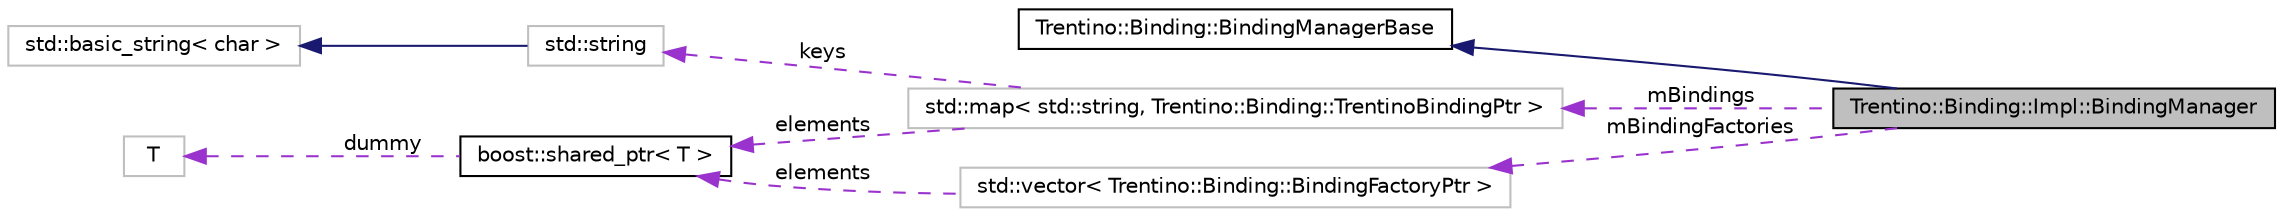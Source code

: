 digraph G
{
  edge [fontname="Helvetica",fontsize="10",labelfontname="Helvetica",labelfontsize="10"];
  node [fontname="Helvetica",fontsize="10",shape=record];
  rankdir="LR";
  Node1 [label="Trentino::Binding::Impl::BindingManager",height=0.2,width=0.4,color="black", fillcolor="grey75", style="filled" fontcolor="black"];
  Node2 -> Node1 [dir="back",color="midnightblue",fontsize="10",style="solid",fontname="Helvetica"];
  Node2 [label="Trentino::Binding::BindingManagerBase",height=0.2,width=0.4,color="black", fillcolor="white", style="filled",URL="$class_trentino_1_1_binding_1_1_binding_manager_base.html",tooltip="The BindingmanagerBase is the central services that manages bindings it can load bindings, start and stp them. It can read binding configurations. it is supposed to be unique and therefore Thread safe."];
  Node3 -> Node1 [dir="back",color="darkorchid3",fontsize="10",style="dashed",label=" mBindingFactories" ,fontname="Helvetica"];
  Node3 [label="std::vector\< Trentino::Binding::BindingFactoryPtr \>",height=0.2,width=0.4,color="grey75", fillcolor="white", style="filled"];
  Node4 -> Node3 [dir="back",color="darkorchid3",fontsize="10",style="dashed",label=" elements" ,fontname="Helvetica"];
  Node4 [label="boost::shared_ptr\< T \>",height=0.2,width=0.4,color="black", fillcolor="white", style="filled",URL="$classboost_1_1shared__ptr.html"];
  Node5 -> Node4 [dir="back",color="darkorchid3",fontsize="10",style="dashed",label=" dummy" ,fontname="Helvetica"];
  Node5 [label="T",height=0.2,width=0.4,color="grey75", fillcolor="white", style="filled"];
  Node6 -> Node1 [dir="back",color="darkorchid3",fontsize="10",style="dashed",label=" mBindings" ,fontname="Helvetica"];
  Node6 [label="std::map\< std::string, Trentino::Binding::TrentinoBindingPtr \>",height=0.2,width=0.4,color="grey75", fillcolor="white", style="filled"];
  Node4 -> Node6 [dir="back",color="darkorchid3",fontsize="10",style="dashed",label=" elements" ,fontname="Helvetica"];
  Node7 -> Node6 [dir="back",color="darkorchid3",fontsize="10",style="dashed",label=" keys" ,fontname="Helvetica"];
  Node7 [label="std::string",height=0.2,width=0.4,color="grey75", fillcolor="white", style="filled",tooltip="STL class."];
  Node8 -> Node7 [dir="back",color="midnightblue",fontsize="10",style="solid",fontname="Helvetica"];
  Node8 [label="std::basic_string\< char \>",height=0.2,width=0.4,color="grey75", fillcolor="white", style="filled",tooltip="STL class."];
}
